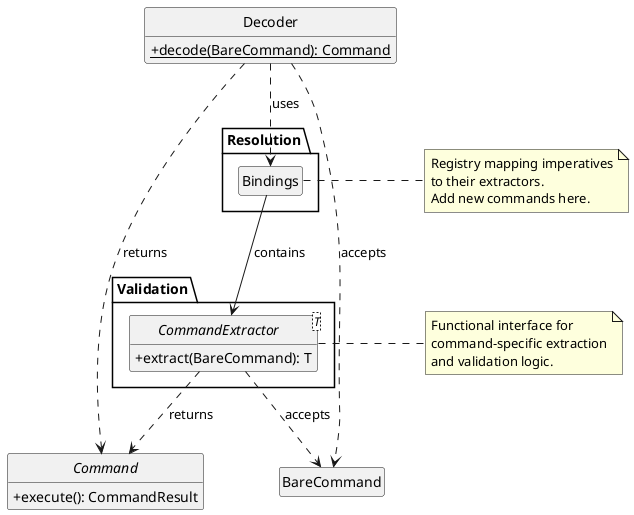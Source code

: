 @startuml
skinparam style strictuml
skinparam classAttributeIconSize 0
hide empty members
!define INTERFACE interface

class Decoder {
    + {static} decode(BareCommand): Command
}

abstract class Command {
    + execute(): CommandResult
}

class BareCommand {
}

package "Resolution" {
    enum Bindings {
    }
}

package "Validation" {
    INTERFACE "CommandExtractor<T>" as CommandExtractor {
        + extract(BareCommand): T
    }
}

' Relationships - Core Decoding Flow
Decoder ..> Bindings : uses
Decoder ..> BareCommand : accepts
Decoder ..> Command : returns

Bindings --> CommandExtractor : contains

CommandExtractor ..> BareCommand : accepts
CommandExtractor ..> Command : returns

' Notes
note right of Bindings
Registry mapping imperatives
to their extractors.
Add new commands here.
end note

note right of CommandExtractor
Functional interface for
command-specific extraction
and validation logic.
end note

@enduml
